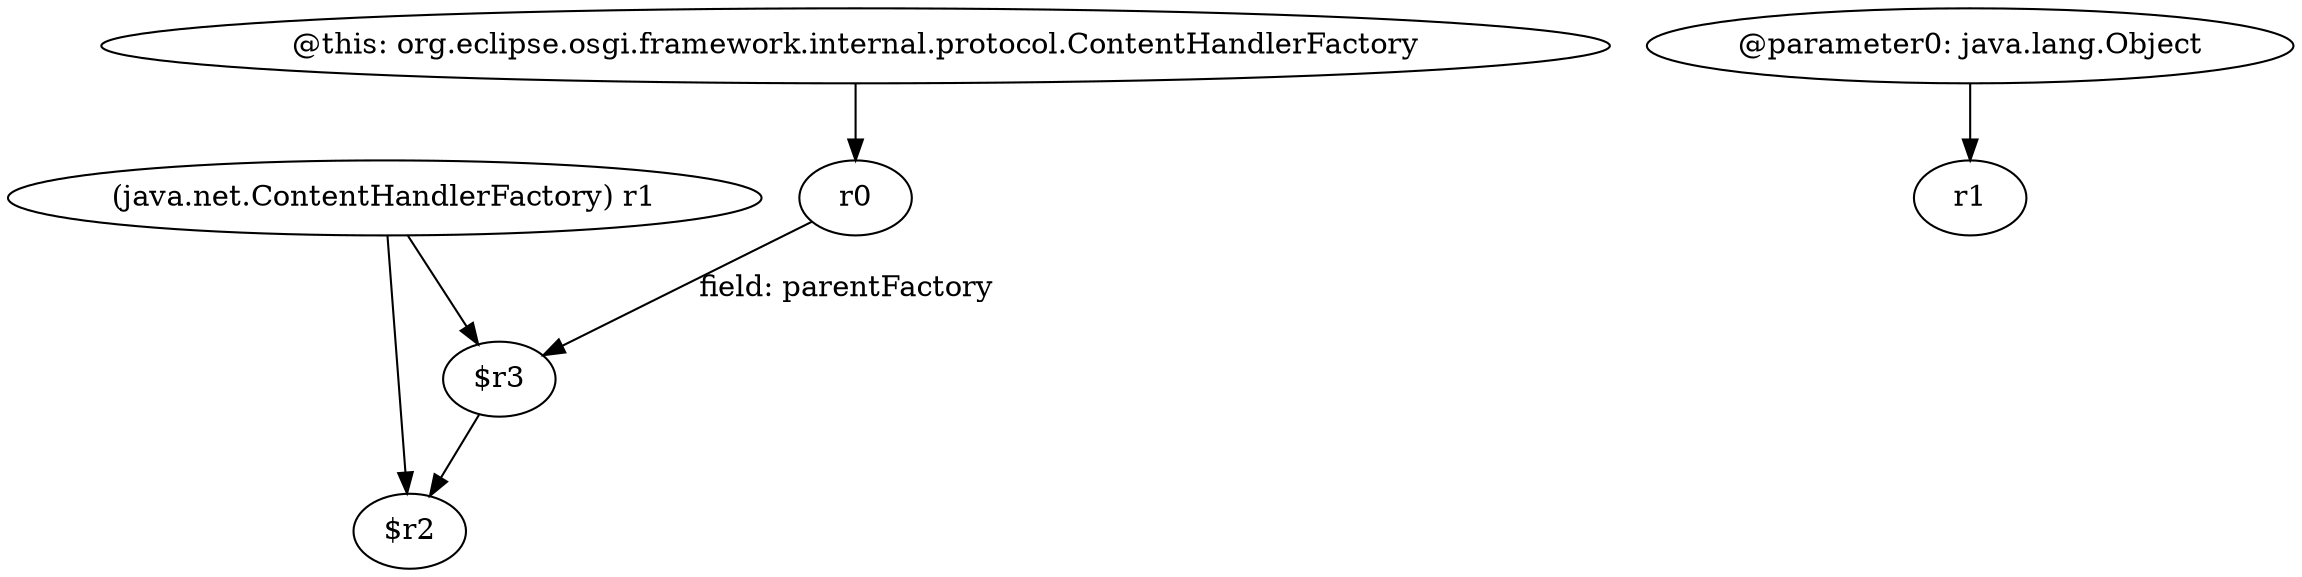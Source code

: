 digraph g {
0[label="(java.net.ContentHandlerFactory) r1"]
1[label="$r3"]
0->1[label=""]
2[label="$r2"]
0->2[label=""]
3[label="@parameter0: java.lang.Object"]
4[label="r1"]
3->4[label=""]
1->2[label=""]
5[label="r0"]
5->1[label="field: parentFactory"]
6[label="@this: org.eclipse.osgi.framework.internal.protocol.ContentHandlerFactory"]
6->5[label=""]
}